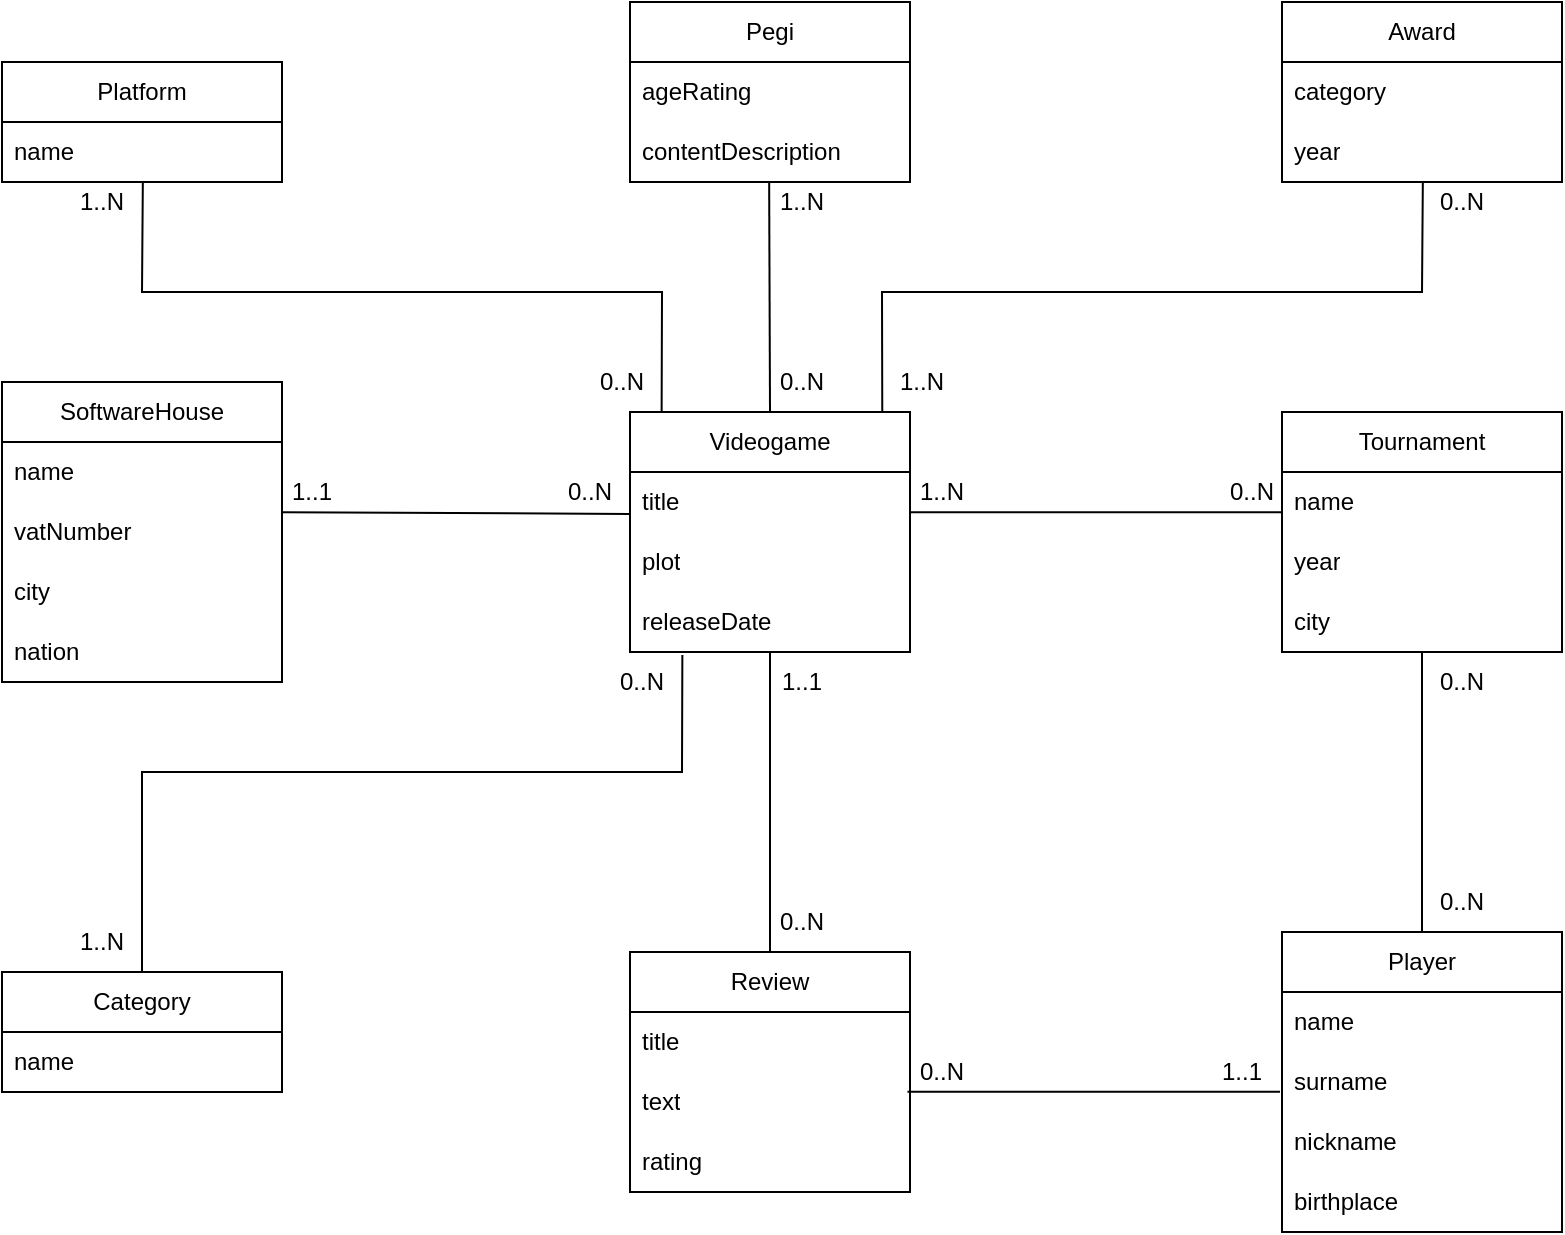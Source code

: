 <mxfile version="21.6.1" type="device">
  <diagram id="C5RBs43oDa-KdzZeNtuy" name="Page-1">
    <mxGraphModel dx="1671" dy="913" grid="1" gridSize="10" guides="1" tooltips="1" connect="1" arrows="1" fold="1" page="1" pageScale="1" pageWidth="827" pageHeight="1169" math="0" shadow="0">
      <root>
        <mxCell id="WIyWlLk6GJQsqaUBKTNV-0" />
        <mxCell id="WIyWlLk6GJQsqaUBKTNV-1" parent="WIyWlLk6GJQsqaUBKTNV-0" />
        <mxCell id="YrmPzI9V2yt6eRCbN5vP-0" value="Videogame" style="swimlane;fontStyle=0;childLayout=stackLayout;horizontal=1;startSize=30;horizontalStack=0;resizeParent=1;resizeParentMax=0;resizeLast=0;collapsible=1;marginBottom=0;whiteSpace=wrap;html=1;" vertex="1" parent="WIyWlLk6GJQsqaUBKTNV-1">
          <mxGeometry x="344" y="420" width="140" height="120" as="geometry" />
        </mxCell>
        <mxCell id="YrmPzI9V2yt6eRCbN5vP-1" value="title" style="text;strokeColor=none;fillColor=none;align=left;verticalAlign=middle;spacingLeft=4;spacingRight=4;overflow=hidden;points=[[0,0.5],[1,0.5]];portConstraint=eastwest;rotatable=0;whiteSpace=wrap;html=1;" vertex="1" parent="YrmPzI9V2yt6eRCbN5vP-0">
          <mxGeometry y="30" width="140" height="30" as="geometry" />
        </mxCell>
        <mxCell id="YrmPzI9V2yt6eRCbN5vP-2" value="plot" style="text;strokeColor=none;fillColor=none;align=left;verticalAlign=middle;spacingLeft=4;spacingRight=4;overflow=hidden;points=[[0,0.5],[1,0.5]];portConstraint=eastwest;rotatable=0;whiteSpace=wrap;html=1;" vertex="1" parent="YrmPzI9V2yt6eRCbN5vP-0">
          <mxGeometry y="60" width="140" height="30" as="geometry" />
        </mxCell>
        <mxCell id="YrmPzI9V2yt6eRCbN5vP-3" value="releaseDate" style="text;strokeColor=none;fillColor=none;align=left;verticalAlign=middle;spacingLeft=4;spacingRight=4;overflow=hidden;points=[[0,0.5],[1,0.5]];portConstraint=eastwest;rotatable=0;whiteSpace=wrap;html=1;" vertex="1" parent="YrmPzI9V2yt6eRCbN5vP-0">
          <mxGeometry y="90" width="140" height="30" as="geometry" />
        </mxCell>
        <mxCell id="YrmPzI9V2yt6eRCbN5vP-4" value="SoftwareHouse" style="swimlane;fontStyle=0;childLayout=stackLayout;horizontal=1;startSize=30;horizontalStack=0;resizeParent=1;resizeParentMax=0;resizeLast=0;collapsible=1;marginBottom=0;whiteSpace=wrap;html=1;" vertex="1" parent="WIyWlLk6GJQsqaUBKTNV-1">
          <mxGeometry x="30" y="405" width="140" height="150" as="geometry" />
        </mxCell>
        <mxCell id="YrmPzI9V2yt6eRCbN5vP-5" value="name" style="text;strokeColor=none;fillColor=none;align=left;verticalAlign=middle;spacingLeft=4;spacingRight=4;overflow=hidden;points=[[0,0.5],[1,0.5]];portConstraint=eastwest;rotatable=0;whiteSpace=wrap;html=1;" vertex="1" parent="YrmPzI9V2yt6eRCbN5vP-4">
          <mxGeometry y="30" width="140" height="30" as="geometry" />
        </mxCell>
        <mxCell id="YrmPzI9V2yt6eRCbN5vP-6" value="vatNumber" style="text;strokeColor=none;fillColor=none;align=left;verticalAlign=middle;spacingLeft=4;spacingRight=4;overflow=hidden;points=[[0,0.5],[1,0.5]];portConstraint=eastwest;rotatable=0;whiteSpace=wrap;html=1;" vertex="1" parent="YrmPzI9V2yt6eRCbN5vP-4">
          <mxGeometry y="60" width="140" height="30" as="geometry" />
        </mxCell>
        <mxCell id="YrmPzI9V2yt6eRCbN5vP-7" value="city" style="text;strokeColor=none;fillColor=none;align=left;verticalAlign=middle;spacingLeft=4;spacingRight=4;overflow=hidden;points=[[0,0.5],[1,0.5]];portConstraint=eastwest;rotatable=0;whiteSpace=wrap;html=1;" vertex="1" parent="YrmPzI9V2yt6eRCbN5vP-4">
          <mxGeometry y="90" width="140" height="30" as="geometry" />
        </mxCell>
        <mxCell id="YrmPzI9V2yt6eRCbN5vP-10" value="nation" style="text;strokeColor=none;fillColor=none;align=left;verticalAlign=middle;spacingLeft=4;spacingRight=4;overflow=hidden;points=[[0,0.5],[1,0.5]];portConstraint=eastwest;rotatable=0;whiteSpace=wrap;html=1;" vertex="1" parent="YrmPzI9V2yt6eRCbN5vP-4">
          <mxGeometry y="120" width="140" height="30" as="geometry" />
        </mxCell>
        <mxCell id="YrmPzI9V2yt6eRCbN5vP-11" value="Platform" style="swimlane;fontStyle=0;childLayout=stackLayout;horizontal=1;startSize=30;horizontalStack=0;resizeParent=1;resizeParentMax=0;resizeLast=0;collapsible=1;marginBottom=0;whiteSpace=wrap;html=1;" vertex="1" parent="WIyWlLk6GJQsqaUBKTNV-1">
          <mxGeometry x="30" y="245" width="140" height="60" as="geometry" />
        </mxCell>
        <mxCell id="YrmPzI9V2yt6eRCbN5vP-12" value="name" style="text;strokeColor=none;fillColor=none;align=left;verticalAlign=middle;spacingLeft=4;spacingRight=4;overflow=hidden;points=[[0,0.5],[1,0.5]];portConstraint=eastwest;rotatable=0;whiteSpace=wrap;html=1;" vertex="1" parent="YrmPzI9V2yt6eRCbN5vP-11">
          <mxGeometry y="30" width="140" height="30" as="geometry" />
        </mxCell>
        <mxCell id="YrmPzI9V2yt6eRCbN5vP-17" value="Category" style="swimlane;fontStyle=0;childLayout=stackLayout;horizontal=1;startSize=30;horizontalStack=0;resizeParent=1;resizeParentMax=0;resizeLast=0;collapsible=1;marginBottom=0;whiteSpace=wrap;html=1;" vertex="1" parent="WIyWlLk6GJQsqaUBKTNV-1">
          <mxGeometry x="30" y="700" width="140" height="60" as="geometry" />
        </mxCell>
        <mxCell id="YrmPzI9V2yt6eRCbN5vP-18" value="name" style="text;strokeColor=none;fillColor=none;align=left;verticalAlign=middle;spacingLeft=4;spacingRight=4;overflow=hidden;points=[[0,0.5],[1,0.5]];portConstraint=eastwest;rotatable=0;whiteSpace=wrap;html=1;" vertex="1" parent="YrmPzI9V2yt6eRCbN5vP-17">
          <mxGeometry y="30" width="140" height="30" as="geometry" />
        </mxCell>
        <mxCell id="YrmPzI9V2yt6eRCbN5vP-23" value="Pegi" style="swimlane;fontStyle=0;childLayout=stackLayout;horizontal=1;startSize=30;horizontalStack=0;resizeParent=1;resizeParentMax=0;resizeLast=0;collapsible=1;marginBottom=0;whiteSpace=wrap;html=1;" vertex="1" parent="WIyWlLk6GJQsqaUBKTNV-1">
          <mxGeometry x="344" y="215" width="140" height="90" as="geometry" />
        </mxCell>
        <mxCell id="YrmPzI9V2yt6eRCbN5vP-27" value="ageRating" style="text;strokeColor=none;fillColor=none;align=left;verticalAlign=middle;spacingLeft=4;spacingRight=4;overflow=hidden;points=[[0,0.5],[1,0.5]];portConstraint=eastwest;rotatable=0;whiteSpace=wrap;html=1;" vertex="1" parent="YrmPzI9V2yt6eRCbN5vP-23">
          <mxGeometry y="30" width="140" height="30" as="geometry" />
        </mxCell>
        <mxCell id="YrmPzI9V2yt6eRCbN5vP-29" value="contentDescription" style="text;strokeColor=none;fillColor=none;align=left;verticalAlign=middle;spacingLeft=4;spacingRight=4;overflow=hidden;points=[[0,0.5],[1,0.5]];portConstraint=eastwest;rotatable=0;whiteSpace=wrap;html=1;" vertex="1" parent="YrmPzI9V2yt6eRCbN5vP-23">
          <mxGeometry y="60" width="140" height="30" as="geometry" />
        </mxCell>
        <mxCell id="YrmPzI9V2yt6eRCbN5vP-30" value="Tournament" style="swimlane;fontStyle=0;childLayout=stackLayout;horizontal=1;startSize=30;horizontalStack=0;resizeParent=1;resizeParentMax=0;resizeLast=0;collapsible=1;marginBottom=0;whiteSpace=wrap;html=1;" vertex="1" parent="WIyWlLk6GJQsqaUBKTNV-1">
          <mxGeometry x="670" y="420" width="140" height="120" as="geometry" />
        </mxCell>
        <mxCell id="YrmPzI9V2yt6eRCbN5vP-31" value="name" style="text;strokeColor=none;fillColor=none;align=left;verticalAlign=middle;spacingLeft=4;spacingRight=4;overflow=hidden;points=[[0,0.5],[1,0.5]];portConstraint=eastwest;rotatable=0;whiteSpace=wrap;html=1;" vertex="1" parent="YrmPzI9V2yt6eRCbN5vP-30">
          <mxGeometry y="30" width="140" height="30" as="geometry" />
        </mxCell>
        <mxCell id="YrmPzI9V2yt6eRCbN5vP-32" value="year" style="text;strokeColor=none;fillColor=none;align=left;verticalAlign=middle;spacingLeft=4;spacingRight=4;overflow=hidden;points=[[0,0.5],[1,0.5]];portConstraint=eastwest;rotatable=0;whiteSpace=wrap;html=1;" vertex="1" parent="YrmPzI9V2yt6eRCbN5vP-30">
          <mxGeometry y="60" width="140" height="30" as="geometry" />
        </mxCell>
        <mxCell id="YrmPzI9V2yt6eRCbN5vP-33" value="city" style="text;strokeColor=none;fillColor=none;align=left;verticalAlign=middle;spacingLeft=4;spacingRight=4;overflow=hidden;points=[[0,0.5],[1,0.5]];portConstraint=eastwest;rotatable=0;whiteSpace=wrap;html=1;" vertex="1" parent="YrmPzI9V2yt6eRCbN5vP-30">
          <mxGeometry y="90" width="140" height="30" as="geometry" />
        </mxCell>
        <mxCell id="YrmPzI9V2yt6eRCbN5vP-34" value="Player" style="swimlane;fontStyle=0;childLayout=stackLayout;horizontal=1;startSize=30;horizontalStack=0;resizeParent=1;resizeParentMax=0;resizeLast=0;collapsible=1;marginBottom=0;whiteSpace=wrap;html=1;" vertex="1" parent="WIyWlLk6GJQsqaUBKTNV-1">
          <mxGeometry x="670" y="680" width="140" height="150" as="geometry" />
        </mxCell>
        <mxCell id="YrmPzI9V2yt6eRCbN5vP-35" value="name" style="text;strokeColor=none;fillColor=none;align=left;verticalAlign=middle;spacingLeft=4;spacingRight=4;overflow=hidden;points=[[0,0.5],[1,0.5]];portConstraint=eastwest;rotatable=0;whiteSpace=wrap;html=1;" vertex="1" parent="YrmPzI9V2yt6eRCbN5vP-34">
          <mxGeometry y="30" width="140" height="30" as="geometry" />
        </mxCell>
        <mxCell id="YrmPzI9V2yt6eRCbN5vP-36" value="surname" style="text;strokeColor=none;fillColor=none;align=left;verticalAlign=middle;spacingLeft=4;spacingRight=4;overflow=hidden;points=[[0,0.5],[1,0.5]];portConstraint=eastwest;rotatable=0;whiteSpace=wrap;html=1;" vertex="1" parent="YrmPzI9V2yt6eRCbN5vP-34">
          <mxGeometry y="60" width="140" height="30" as="geometry" />
        </mxCell>
        <mxCell id="YrmPzI9V2yt6eRCbN5vP-37" value="nickname" style="text;strokeColor=none;fillColor=none;align=left;verticalAlign=middle;spacingLeft=4;spacingRight=4;overflow=hidden;points=[[0,0.5],[1,0.5]];portConstraint=eastwest;rotatable=0;whiteSpace=wrap;html=1;" vertex="1" parent="YrmPzI9V2yt6eRCbN5vP-34">
          <mxGeometry y="90" width="140" height="30" as="geometry" />
        </mxCell>
        <mxCell id="YrmPzI9V2yt6eRCbN5vP-38" value="birthplace" style="text;strokeColor=none;fillColor=none;align=left;verticalAlign=middle;spacingLeft=4;spacingRight=4;overflow=hidden;points=[[0,0.5],[1,0.5]];portConstraint=eastwest;rotatable=0;whiteSpace=wrap;html=1;" vertex="1" parent="YrmPzI9V2yt6eRCbN5vP-34">
          <mxGeometry y="120" width="140" height="30" as="geometry" />
        </mxCell>
        <mxCell id="YrmPzI9V2yt6eRCbN5vP-39" value="Review" style="swimlane;fontStyle=0;childLayout=stackLayout;horizontal=1;startSize=30;horizontalStack=0;resizeParent=1;resizeParentMax=0;resizeLast=0;collapsible=1;marginBottom=0;whiteSpace=wrap;html=1;" vertex="1" parent="WIyWlLk6GJQsqaUBKTNV-1">
          <mxGeometry x="344" y="690" width="140" height="120" as="geometry" />
        </mxCell>
        <mxCell id="YrmPzI9V2yt6eRCbN5vP-40" value="title" style="text;strokeColor=none;fillColor=none;align=left;verticalAlign=middle;spacingLeft=4;spacingRight=4;overflow=hidden;points=[[0,0.5],[1,0.5]];portConstraint=eastwest;rotatable=0;whiteSpace=wrap;html=1;" vertex="1" parent="YrmPzI9V2yt6eRCbN5vP-39">
          <mxGeometry y="30" width="140" height="30" as="geometry" />
        </mxCell>
        <mxCell id="YrmPzI9V2yt6eRCbN5vP-41" value="text" style="text;strokeColor=none;fillColor=none;align=left;verticalAlign=middle;spacingLeft=4;spacingRight=4;overflow=hidden;points=[[0,0.5],[1,0.5]];portConstraint=eastwest;rotatable=0;whiteSpace=wrap;html=1;" vertex="1" parent="YrmPzI9V2yt6eRCbN5vP-39">
          <mxGeometry y="60" width="140" height="30" as="geometry" />
        </mxCell>
        <mxCell id="YrmPzI9V2yt6eRCbN5vP-42" value="rating" style="text;strokeColor=none;fillColor=none;align=left;verticalAlign=middle;spacingLeft=4;spacingRight=4;overflow=hidden;points=[[0,0.5],[1,0.5]];portConstraint=eastwest;rotatable=0;whiteSpace=wrap;html=1;" vertex="1" parent="YrmPzI9V2yt6eRCbN5vP-39">
          <mxGeometry y="90" width="140" height="30" as="geometry" />
        </mxCell>
        <mxCell id="YrmPzI9V2yt6eRCbN5vP-43" value="Award" style="swimlane;fontStyle=0;childLayout=stackLayout;horizontal=1;startSize=30;horizontalStack=0;resizeParent=1;resizeParentMax=0;resizeLast=0;collapsible=1;marginBottom=0;whiteSpace=wrap;html=1;" vertex="1" parent="WIyWlLk6GJQsqaUBKTNV-1">
          <mxGeometry x="670" y="215" width="140" height="90" as="geometry" />
        </mxCell>
        <mxCell id="YrmPzI9V2yt6eRCbN5vP-47" value="category" style="text;strokeColor=none;fillColor=none;align=left;verticalAlign=middle;spacingLeft=4;spacingRight=4;overflow=hidden;points=[[0,0.5],[1,0.5]];portConstraint=eastwest;rotatable=0;whiteSpace=wrap;html=1;" vertex="1" parent="YrmPzI9V2yt6eRCbN5vP-43">
          <mxGeometry y="30" width="140" height="30" as="geometry" />
        </mxCell>
        <mxCell id="YrmPzI9V2yt6eRCbN5vP-49" value="year" style="text;strokeColor=none;fillColor=none;align=left;verticalAlign=middle;spacingLeft=4;spacingRight=4;overflow=hidden;points=[[0,0.5],[1,0.5]];portConstraint=eastwest;rotatable=0;whiteSpace=wrap;html=1;" vertex="1" parent="YrmPzI9V2yt6eRCbN5vP-43">
          <mxGeometry y="60" width="140" height="30" as="geometry" />
        </mxCell>
        <mxCell id="YrmPzI9V2yt6eRCbN5vP-51" value="" style="endArrow=none;html=1;rounded=0;exitX=1.001;exitY=0.171;exitDx=0;exitDy=0;exitPerimeter=0;entryX=0.001;entryY=0.699;entryDx=0;entryDy=0;entryPerimeter=0;" edge="1" parent="WIyWlLk6GJQsqaUBKTNV-1" source="YrmPzI9V2yt6eRCbN5vP-6" target="YrmPzI9V2yt6eRCbN5vP-1">
          <mxGeometry width="50" height="50" relative="1" as="geometry">
            <mxPoint x="390" y="520" as="sourcePoint" />
            <mxPoint x="340" y="470" as="targetPoint" />
            <Array as="points" />
          </mxGeometry>
        </mxCell>
        <mxCell id="YrmPzI9V2yt6eRCbN5vP-53" value="0..N" style="text;html=1;strokeColor=none;fillColor=none;align=center;verticalAlign=middle;whiteSpace=wrap;rounded=0;" vertex="1" parent="WIyWlLk6GJQsqaUBKTNV-1">
          <mxGeometry x="304" y="445" width="40" height="30" as="geometry" />
        </mxCell>
        <mxCell id="YrmPzI9V2yt6eRCbN5vP-54" value="1..1" style="text;html=1;strokeColor=none;fillColor=none;align=center;verticalAlign=middle;whiteSpace=wrap;rounded=0;" vertex="1" parent="WIyWlLk6GJQsqaUBKTNV-1">
          <mxGeometry x="160" y="445" width="50" height="30" as="geometry" />
        </mxCell>
        <mxCell id="YrmPzI9V2yt6eRCbN5vP-55" value="" style="endArrow=none;html=1;rounded=0;exitX=0.5;exitY=0;exitDx=0;exitDy=0;entryX=0.187;entryY=1.052;entryDx=0;entryDy=0;entryPerimeter=0;" edge="1" parent="WIyWlLk6GJQsqaUBKTNV-1" source="YrmPzI9V2yt6eRCbN5vP-17" target="YrmPzI9V2yt6eRCbN5vP-3">
          <mxGeometry width="50" height="50" relative="1" as="geometry">
            <mxPoint x="220" y="580" as="sourcePoint" />
            <mxPoint x="420" y="550" as="targetPoint" />
            <Array as="points">
              <mxPoint x="100" y="600" />
              <mxPoint x="370" y="600" />
            </Array>
          </mxGeometry>
        </mxCell>
        <mxCell id="YrmPzI9V2yt6eRCbN5vP-56" value="" style="endArrow=none;html=1;rounded=0;exitX=0.5;exitY=0;exitDx=0;exitDy=0;" edge="1" parent="WIyWlLk6GJQsqaUBKTNV-1" source="YrmPzI9V2yt6eRCbN5vP-39">
          <mxGeometry width="50" height="50" relative="1" as="geometry">
            <mxPoint x="220" y="580" as="sourcePoint" />
            <mxPoint x="414" y="540" as="targetPoint" />
          </mxGeometry>
        </mxCell>
        <mxCell id="YrmPzI9V2yt6eRCbN5vP-57" value="" style="endArrow=none;html=1;rounded=0;entryX=0.999;entryY=0.671;entryDx=0;entryDy=0;entryPerimeter=0;exitX=0.001;exitY=0.671;exitDx=0;exitDy=0;exitPerimeter=0;" edge="1" parent="WIyWlLk6GJQsqaUBKTNV-1" source="YrmPzI9V2yt6eRCbN5vP-31" target="YrmPzI9V2yt6eRCbN5vP-1">
          <mxGeometry width="50" height="50" relative="1" as="geometry">
            <mxPoint x="440" y="580" as="sourcePoint" />
            <mxPoint x="490" y="530" as="targetPoint" />
          </mxGeometry>
        </mxCell>
        <mxCell id="YrmPzI9V2yt6eRCbN5vP-58" value="" style="endArrow=none;html=1;rounded=0;exitX=0.5;exitY=0;exitDx=0;exitDy=0;" edge="1" parent="WIyWlLk6GJQsqaUBKTNV-1" source="YrmPzI9V2yt6eRCbN5vP-34">
          <mxGeometry width="50" height="50" relative="1" as="geometry">
            <mxPoint x="440" y="580" as="sourcePoint" />
            <mxPoint x="740" y="540" as="targetPoint" />
          </mxGeometry>
        </mxCell>
        <mxCell id="YrmPzI9V2yt6eRCbN5vP-59" value="" style="endArrow=none;html=1;rounded=0;exitX=0.5;exitY=0;exitDx=0;exitDy=0;entryX=0.497;entryY=1;entryDx=0;entryDy=0;entryPerimeter=0;" edge="1" parent="WIyWlLk6GJQsqaUBKTNV-1" source="YrmPzI9V2yt6eRCbN5vP-0" target="YrmPzI9V2yt6eRCbN5vP-29">
          <mxGeometry width="50" height="50" relative="1" as="geometry">
            <mxPoint x="440" y="410" as="sourcePoint" />
            <mxPoint x="414" y="310" as="targetPoint" />
          </mxGeometry>
        </mxCell>
        <mxCell id="YrmPzI9V2yt6eRCbN5vP-60" value="" style="endArrow=none;html=1;rounded=0;entryX=0.113;entryY=-0.001;entryDx=0;entryDy=0;exitX=0.503;exitY=1;exitDx=0;exitDy=0;exitPerimeter=0;entryPerimeter=0;" edge="1" parent="WIyWlLk6GJQsqaUBKTNV-1" source="YrmPzI9V2yt6eRCbN5vP-12" target="YrmPzI9V2yt6eRCbN5vP-0">
          <mxGeometry width="50" height="50" relative="1" as="geometry">
            <mxPoint x="100" y="310" as="sourcePoint" />
            <mxPoint x="490" y="360" as="targetPoint" />
            <Array as="points">
              <mxPoint x="100" y="360" />
              <mxPoint x="360" y="360" />
            </Array>
          </mxGeometry>
        </mxCell>
        <mxCell id="YrmPzI9V2yt6eRCbN5vP-61" value="" style="endArrow=none;html=1;rounded=0;entryX=0.503;entryY=1;entryDx=0;entryDy=0;entryPerimeter=0;exitX=0.901;exitY=-0.001;exitDx=0;exitDy=0;exitPerimeter=0;" edge="1" parent="WIyWlLk6GJQsqaUBKTNV-1" source="YrmPzI9V2yt6eRCbN5vP-0" target="YrmPzI9V2yt6eRCbN5vP-49">
          <mxGeometry width="50" height="50" relative="1" as="geometry">
            <mxPoint x="440" y="410" as="sourcePoint" />
            <mxPoint x="490" y="360" as="targetPoint" />
            <Array as="points">
              <mxPoint x="470" y="360" />
              <mxPoint x="740" y="360" />
            </Array>
          </mxGeometry>
        </mxCell>
        <mxCell id="YrmPzI9V2yt6eRCbN5vP-62" value="1..1" style="text;html=1;strokeColor=none;fillColor=none;align=center;verticalAlign=middle;whiteSpace=wrap;rounded=0;" vertex="1" parent="WIyWlLk6GJQsqaUBKTNV-1">
          <mxGeometry x="400" y="540" width="60" height="30" as="geometry" />
        </mxCell>
        <mxCell id="YrmPzI9V2yt6eRCbN5vP-63" value="1..1" style="text;html=1;strokeColor=none;fillColor=none;align=center;verticalAlign=middle;whiteSpace=wrap;rounded=0;" vertex="1" parent="WIyWlLk6GJQsqaUBKTNV-1">
          <mxGeometry x="620" y="735" width="60" height="30" as="geometry" />
        </mxCell>
        <mxCell id="YrmPzI9V2yt6eRCbN5vP-64" value="" style="endArrow=none;html=1;rounded=0;exitX=0.991;exitY=0.329;exitDx=0;exitDy=0;exitPerimeter=0;entryX=-0.007;entryY=0.662;entryDx=0;entryDy=0;entryPerimeter=0;" edge="1" parent="WIyWlLk6GJQsqaUBKTNV-1" source="YrmPzI9V2yt6eRCbN5vP-41" target="YrmPzI9V2yt6eRCbN5vP-36">
          <mxGeometry width="50" height="50" relative="1" as="geometry">
            <mxPoint x="440" y="700" as="sourcePoint" />
            <mxPoint x="490" y="650" as="targetPoint" />
          </mxGeometry>
        </mxCell>
        <mxCell id="YrmPzI9V2yt6eRCbN5vP-65" value="0..N" style="text;html=1;strokeColor=none;fillColor=none;align=center;verticalAlign=middle;whiteSpace=wrap;rounded=0;" vertex="1" parent="WIyWlLk6GJQsqaUBKTNV-1">
          <mxGeometry x="730" y="650" width="60" height="30" as="geometry" />
        </mxCell>
        <mxCell id="YrmPzI9V2yt6eRCbN5vP-66" value="0..N" style="text;html=1;strokeColor=none;fillColor=none;align=center;verticalAlign=middle;whiteSpace=wrap;rounded=0;" vertex="1" parent="WIyWlLk6GJQsqaUBKTNV-1">
          <mxGeometry x="730" y="540" width="60" height="30" as="geometry" />
        </mxCell>
        <mxCell id="YrmPzI9V2yt6eRCbN5vP-67" value="0..N" style="text;html=1;strokeColor=none;fillColor=none;align=center;verticalAlign=middle;whiteSpace=wrap;rounded=0;" vertex="1" parent="WIyWlLk6GJQsqaUBKTNV-1">
          <mxGeometry x="405" y="390" width="50" height="30" as="geometry" />
        </mxCell>
        <mxCell id="YrmPzI9V2yt6eRCbN5vP-68" value="0..N" style="text;html=1;strokeColor=none;fillColor=none;align=center;verticalAlign=middle;whiteSpace=wrap;rounded=0;" vertex="1" parent="WIyWlLk6GJQsqaUBKTNV-1">
          <mxGeometry x="320" y="540" width="60" height="30" as="geometry" />
        </mxCell>
        <mxCell id="YrmPzI9V2yt6eRCbN5vP-69" value="0..N" style="text;html=1;strokeColor=none;fillColor=none;align=center;verticalAlign=middle;whiteSpace=wrap;rounded=0;" vertex="1" parent="WIyWlLk6GJQsqaUBKTNV-1">
          <mxGeometry x="630" y="450" width="50" height="20" as="geometry" />
        </mxCell>
        <mxCell id="YrmPzI9V2yt6eRCbN5vP-70" value="0..N" style="text;html=1;strokeColor=none;fillColor=none;align=center;verticalAlign=middle;whiteSpace=wrap;rounded=0;" vertex="1" parent="WIyWlLk6GJQsqaUBKTNV-1">
          <mxGeometry x="730" y="300" width="60" height="30" as="geometry" />
        </mxCell>
        <mxCell id="YrmPzI9V2yt6eRCbN5vP-71" value="0..N" style="text;html=1;strokeColor=none;fillColor=none;align=center;verticalAlign=middle;whiteSpace=wrap;rounded=0;" vertex="1" parent="WIyWlLk6GJQsqaUBKTNV-1">
          <mxGeometry x="320" y="390" width="40" height="30" as="geometry" />
        </mxCell>
        <mxCell id="YrmPzI9V2yt6eRCbN5vP-72" value="1..N" style="text;html=1;strokeColor=none;fillColor=none;align=center;verticalAlign=middle;whiteSpace=wrap;rounded=0;" vertex="1" parent="WIyWlLk6GJQsqaUBKTNV-1">
          <mxGeometry x="50" y="300" width="60" height="30" as="geometry" />
        </mxCell>
        <mxCell id="YrmPzI9V2yt6eRCbN5vP-73" value="1..N" style="text;html=1;strokeColor=none;fillColor=none;align=center;verticalAlign=middle;whiteSpace=wrap;rounded=0;" vertex="1" parent="WIyWlLk6GJQsqaUBKTNV-1">
          <mxGeometry x="400" y="300" width="60" height="30" as="geometry" />
        </mxCell>
        <mxCell id="YrmPzI9V2yt6eRCbN5vP-74" value="1..N" style="text;html=1;strokeColor=none;fillColor=none;align=center;verticalAlign=middle;whiteSpace=wrap;rounded=0;" vertex="1" parent="WIyWlLk6GJQsqaUBKTNV-1">
          <mxGeometry x="460" y="390" width="60" height="30" as="geometry" />
        </mxCell>
        <mxCell id="YrmPzI9V2yt6eRCbN5vP-75" value="1..N" style="text;html=1;strokeColor=none;fillColor=none;align=center;verticalAlign=middle;whiteSpace=wrap;rounded=0;" vertex="1" parent="WIyWlLk6GJQsqaUBKTNV-1">
          <mxGeometry x="470" y="445" width="60" height="30" as="geometry" />
        </mxCell>
        <mxCell id="YrmPzI9V2yt6eRCbN5vP-76" value="0..N" style="text;html=1;strokeColor=none;fillColor=none;align=center;verticalAlign=middle;whiteSpace=wrap;rounded=0;" vertex="1" parent="WIyWlLk6GJQsqaUBKTNV-1">
          <mxGeometry x="470" y="735" width="60" height="30" as="geometry" />
        </mxCell>
        <mxCell id="YrmPzI9V2yt6eRCbN5vP-77" value="0..N" style="text;html=1;strokeColor=none;fillColor=none;align=center;verticalAlign=middle;whiteSpace=wrap;rounded=0;" vertex="1" parent="WIyWlLk6GJQsqaUBKTNV-1">
          <mxGeometry x="400" y="660" width="60" height="30" as="geometry" />
        </mxCell>
        <mxCell id="YrmPzI9V2yt6eRCbN5vP-78" value="1..N" style="text;html=1;strokeColor=none;fillColor=none;align=center;verticalAlign=middle;whiteSpace=wrap;rounded=0;" vertex="1" parent="WIyWlLk6GJQsqaUBKTNV-1">
          <mxGeometry x="50" y="670" width="60" height="30" as="geometry" />
        </mxCell>
      </root>
    </mxGraphModel>
  </diagram>
</mxfile>
